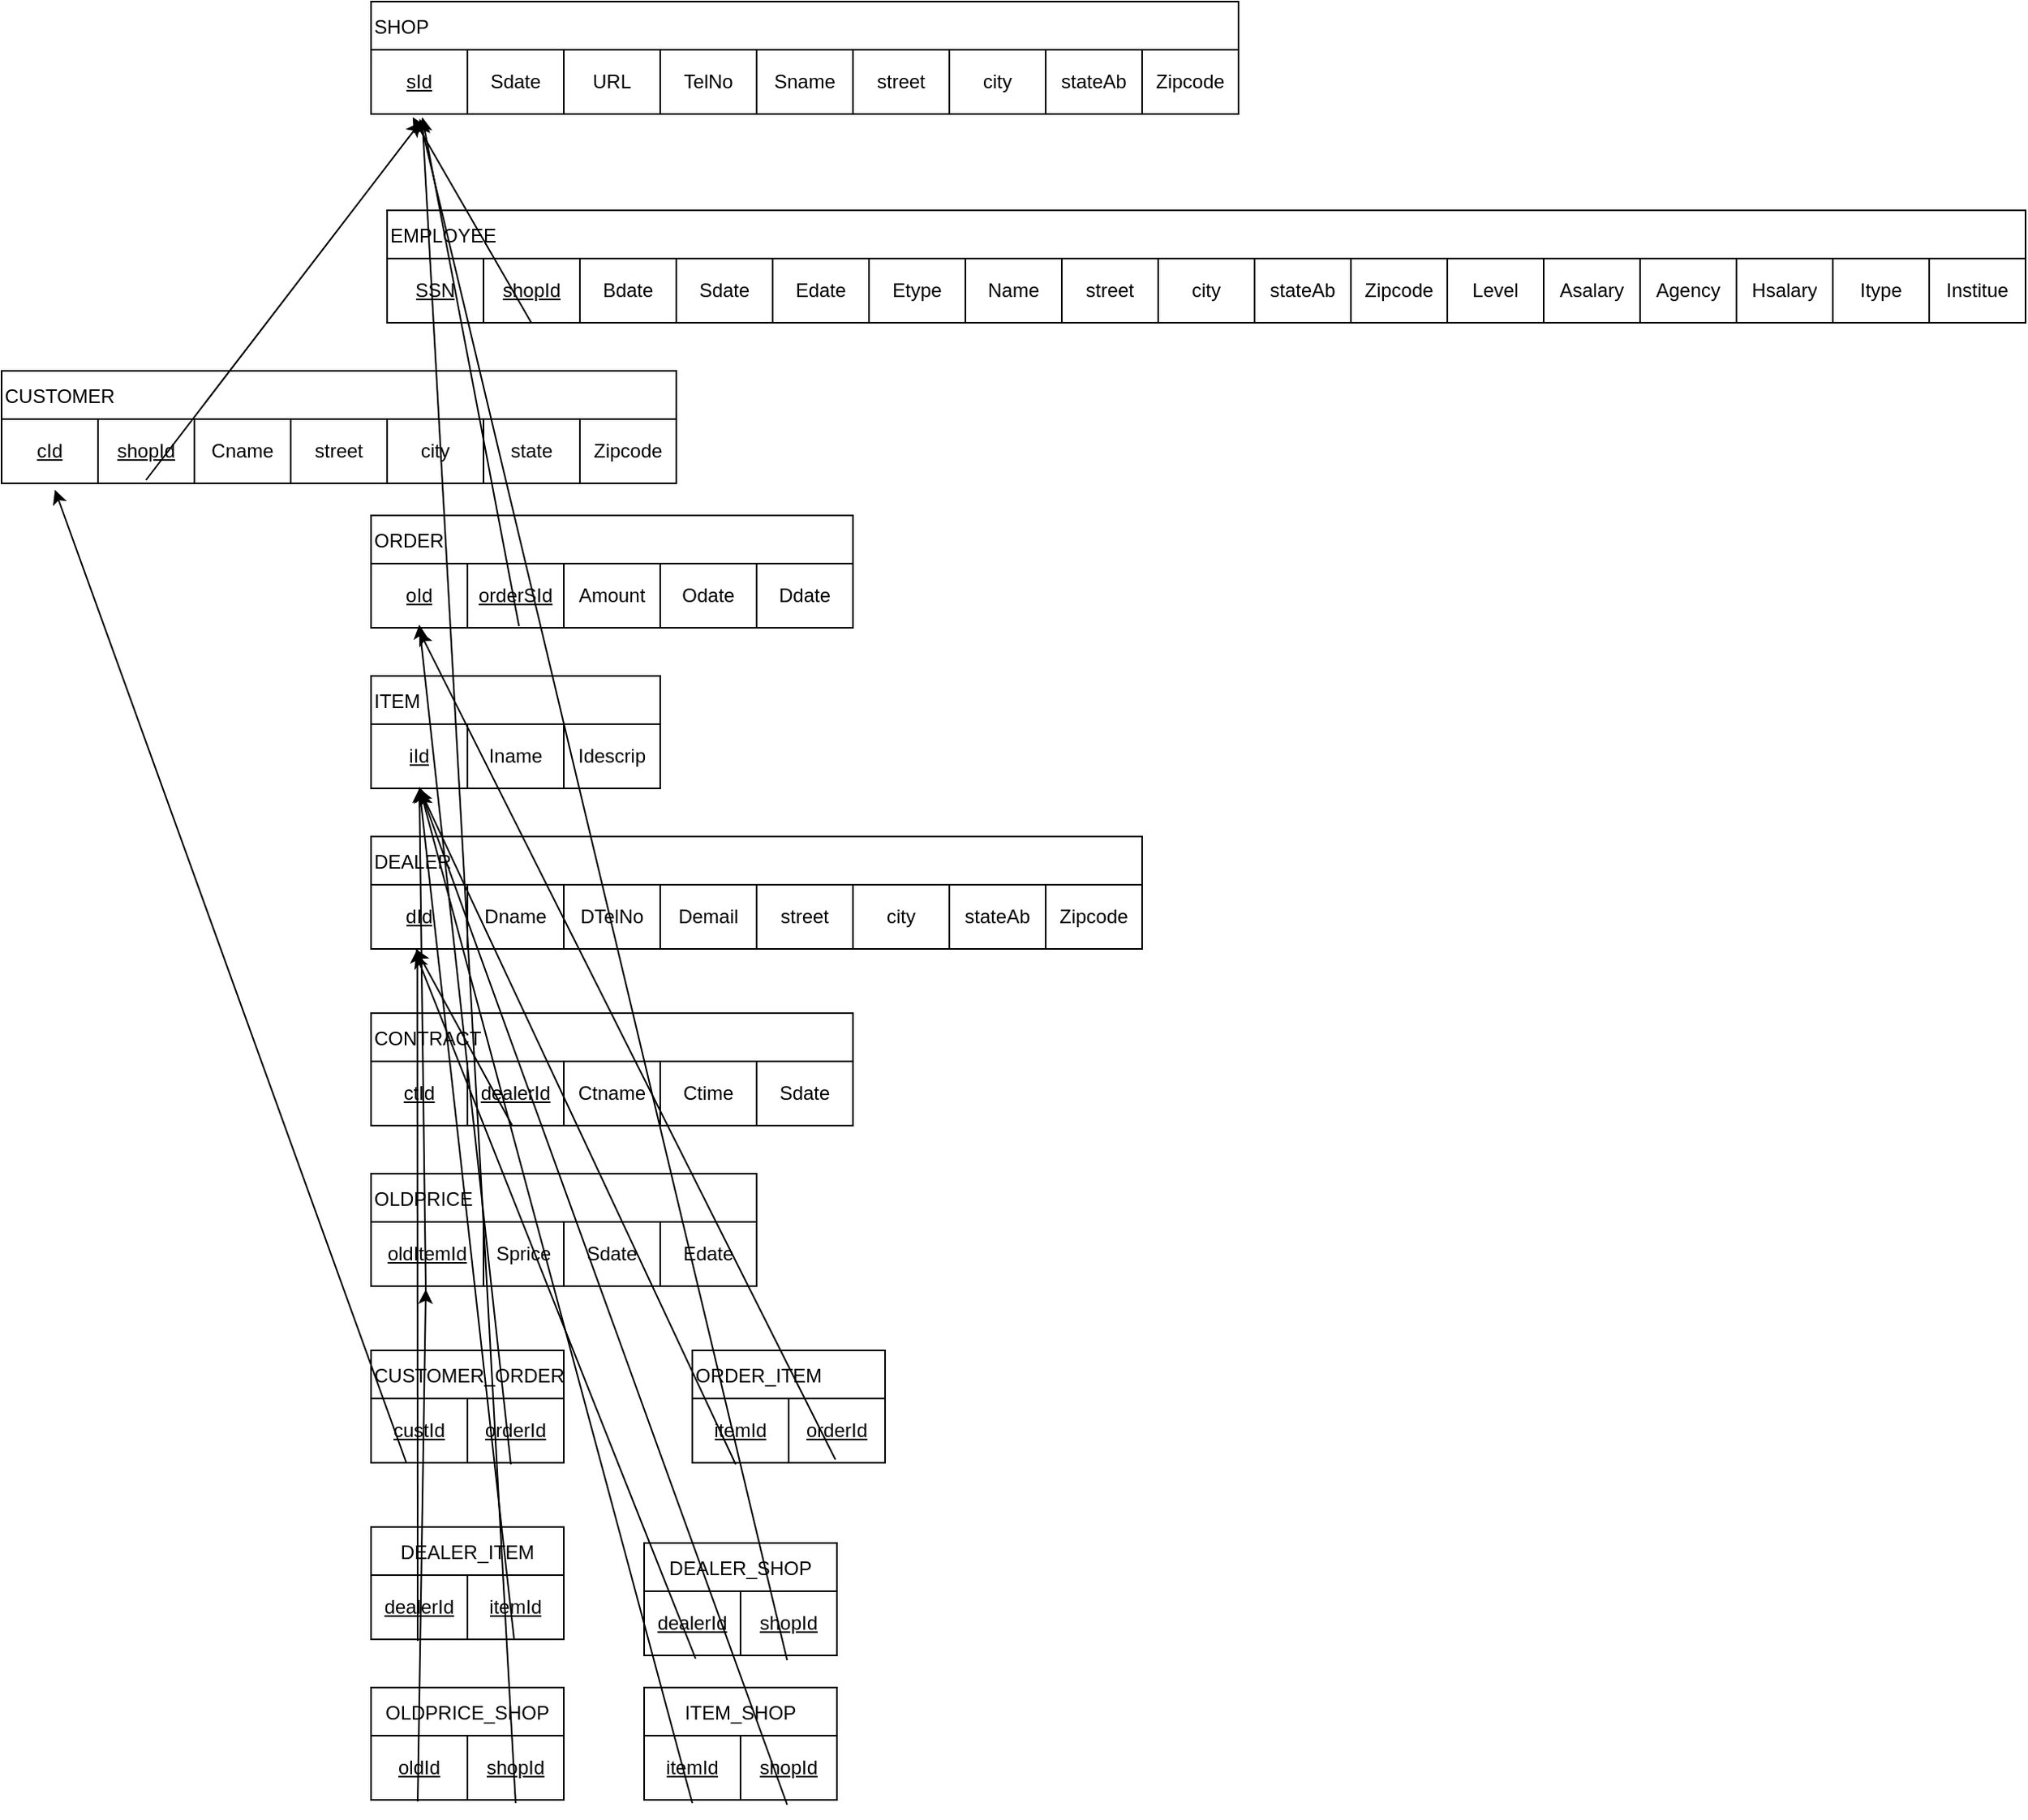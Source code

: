 <mxfile version="24.0.9" type="github">
  <diagram name="Page-1" id="tH4fSipIslfDOBdXYuQ9">
    <mxGraphModel dx="1970" dy="426" grid="1" gridSize="10" guides="1" tooltips="1" connect="1" arrows="1" fold="1" page="1" pageScale="1" pageWidth="850" pageHeight="1100" math="0" shadow="0">
      <root>
        <mxCell id="0" />
        <mxCell id="1" parent="0" />
        <mxCell id="1rG-9tMgTOMQVfQcb9hp-2" value="EMPLOYEE" style="shape=table;startSize=30;container=1;collapsible=0;childLayout=tableLayout;align=left;" vertex="1" parent="1">
          <mxGeometry x="-270" y="620" width="1020" height="70" as="geometry" />
        </mxCell>
        <mxCell id="1rG-9tMgTOMQVfQcb9hp-3" value="" style="shape=tableRow;horizontal=0;startSize=0;swimlaneHead=0;swimlaneBody=0;strokeColor=inherit;top=0;left=0;bottom=0;right=0;collapsible=0;dropTarget=0;fillColor=none;points=[[0,0.5],[1,0.5]];portConstraint=eastwest;" vertex="1" parent="1rG-9tMgTOMQVfQcb9hp-2">
          <mxGeometry y="30" width="1020" height="40" as="geometry" />
        </mxCell>
        <mxCell id="1rG-9tMgTOMQVfQcb9hp-4" value="&lt;u&gt;SSN&lt;/u&gt;" style="shape=partialRectangle;html=1;whiteSpace=wrap;connectable=0;strokeColor=inherit;overflow=hidden;fillColor=none;top=0;left=0;bottom=0;right=0;pointerEvents=1;" vertex="1" parent="1rG-9tMgTOMQVfQcb9hp-3">
          <mxGeometry width="60" height="40" as="geometry">
            <mxRectangle width="60" height="40" as="alternateBounds" />
          </mxGeometry>
        </mxCell>
        <mxCell id="1rG-9tMgTOMQVfQcb9hp-5" value="&lt;u&gt;shopId&lt;/u&gt;" style="shape=partialRectangle;html=1;whiteSpace=wrap;connectable=0;strokeColor=inherit;overflow=hidden;fillColor=none;top=0;left=0;bottom=0;right=0;pointerEvents=1;" vertex="1" parent="1rG-9tMgTOMQVfQcb9hp-3">
          <mxGeometry x="60" width="60" height="40" as="geometry">
            <mxRectangle width="60" height="40" as="alternateBounds" />
          </mxGeometry>
        </mxCell>
        <mxCell id="1rG-9tMgTOMQVfQcb9hp-6" value="Bdate" style="shape=partialRectangle;html=1;whiteSpace=wrap;connectable=0;strokeColor=inherit;overflow=hidden;fillColor=none;top=0;left=0;bottom=0;right=0;pointerEvents=1;" vertex="1" parent="1rG-9tMgTOMQVfQcb9hp-3">
          <mxGeometry x="120" width="60" height="40" as="geometry">
            <mxRectangle width="60" height="40" as="alternateBounds" />
          </mxGeometry>
        </mxCell>
        <mxCell id="1rG-9tMgTOMQVfQcb9hp-7" value="Sdate" style="shape=partialRectangle;html=1;whiteSpace=wrap;connectable=0;strokeColor=inherit;overflow=hidden;fillColor=none;top=0;left=0;bottom=0;right=0;pointerEvents=1;" vertex="1" parent="1rG-9tMgTOMQVfQcb9hp-3">
          <mxGeometry x="180" width="60" height="40" as="geometry">
            <mxRectangle width="60" height="40" as="alternateBounds" />
          </mxGeometry>
        </mxCell>
        <mxCell id="1rG-9tMgTOMQVfQcb9hp-8" value="Edate" style="shape=partialRectangle;html=1;whiteSpace=wrap;connectable=0;strokeColor=inherit;overflow=hidden;fillColor=none;top=0;left=0;bottom=0;right=0;pointerEvents=1;" vertex="1" parent="1rG-9tMgTOMQVfQcb9hp-3">
          <mxGeometry x="240" width="60" height="40" as="geometry">
            <mxRectangle width="60" height="40" as="alternateBounds" />
          </mxGeometry>
        </mxCell>
        <mxCell id="1rG-9tMgTOMQVfQcb9hp-9" value="Etype" style="shape=partialRectangle;html=1;whiteSpace=wrap;connectable=0;strokeColor=inherit;overflow=hidden;fillColor=none;top=0;left=0;bottom=0;right=0;pointerEvents=1;" vertex="1" parent="1rG-9tMgTOMQVfQcb9hp-3">
          <mxGeometry x="300" width="60" height="40" as="geometry">
            <mxRectangle width="60" height="40" as="alternateBounds" />
          </mxGeometry>
        </mxCell>
        <mxCell id="1rG-9tMgTOMQVfQcb9hp-10" value="Name" style="shape=partialRectangle;html=1;whiteSpace=wrap;connectable=0;strokeColor=inherit;overflow=hidden;fillColor=none;top=0;left=0;bottom=0;right=0;pointerEvents=1;" vertex="1" parent="1rG-9tMgTOMQVfQcb9hp-3">
          <mxGeometry x="360" width="60" height="40" as="geometry">
            <mxRectangle width="60" height="40" as="alternateBounds" />
          </mxGeometry>
        </mxCell>
        <mxCell id="1rG-9tMgTOMQVfQcb9hp-11" value="street" style="shape=partialRectangle;html=1;whiteSpace=wrap;connectable=0;strokeColor=inherit;overflow=hidden;fillColor=none;top=0;left=0;bottom=0;right=0;pointerEvents=1;" vertex="1" parent="1rG-9tMgTOMQVfQcb9hp-3">
          <mxGeometry x="420" width="60" height="40" as="geometry">
            <mxRectangle width="60" height="40" as="alternateBounds" />
          </mxGeometry>
        </mxCell>
        <mxCell id="1rG-9tMgTOMQVfQcb9hp-12" value="city" style="shape=partialRectangle;html=1;whiteSpace=wrap;connectable=0;strokeColor=inherit;overflow=hidden;fillColor=none;top=0;left=0;bottom=0;right=0;pointerEvents=1;" vertex="1" parent="1rG-9tMgTOMQVfQcb9hp-3">
          <mxGeometry x="480" width="60" height="40" as="geometry">
            <mxRectangle width="60" height="40" as="alternateBounds" />
          </mxGeometry>
        </mxCell>
        <mxCell id="1rG-9tMgTOMQVfQcb9hp-13" value="stateAb" style="shape=partialRectangle;html=1;whiteSpace=wrap;connectable=0;strokeColor=inherit;overflow=hidden;fillColor=none;top=0;left=0;bottom=0;right=0;pointerEvents=1;" vertex="1" parent="1rG-9tMgTOMQVfQcb9hp-3">
          <mxGeometry x="540" width="60" height="40" as="geometry">
            <mxRectangle width="60" height="40" as="alternateBounds" />
          </mxGeometry>
        </mxCell>
        <mxCell id="1rG-9tMgTOMQVfQcb9hp-14" value="Zipcode" style="shape=partialRectangle;html=1;whiteSpace=wrap;connectable=0;strokeColor=inherit;overflow=hidden;fillColor=none;top=0;left=0;bottom=0;right=0;pointerEvents=1;" vertex="1" parent="1rG-9tMgTOMQVfQcb9hp-3">
          <mxGeometry x="600" width="60" height="40" as="geometry">
            <mxRectangle width="60" height="40" as="alternateBounds" />
          </mxGeometry>
        </mxCell>
        <mxCell id="1rG-9tMgTOMQVfQcb9hp-15" value="Level" style="shape=partialRectangle;html=1;whiteSpace=wrap;connectable=0;strokeColor=inherit;overflow=hidden;fillColor=none;top=0;left=0;bottom=0;right=0;pointerEvents=1;" vertex="1" parent="1rG-9tMgTOMQVfQcb9hp-3">
          <mxGeometry x="660" width="60" height="40" as="geometry">
            <mxRectangle width="60" height="40" as="alternateBounds" />
          </mxGeometry>
        </mxCell>
        <mxCell id="1rG-9tMgTOMQVfQcb9hp-16" value="Asalary" style="shape=partialRectangle;html=1;whiteSpace=wrap;connectable=0;strokeColor=inherit;overflow=hidden;fillColor=none;top=0;left=0;bottom=0;right=0;pointerEvents=1;" vertex="1" parent="1rG-9tMgTOMQVfQcb9hp-3">
          <mxGeometry x="720" width="60" height="40" as="geometry">
            <mxRectangle width="60" height="40" as="alternateBounds" />
          </mxGeometry>
        </mxCell>
        <mxCell id="1rG-9tMgTOMQVfQcb9hp-17" value="Agency" style="shape=partialRectangle;html=1;whiteSpace=wrap;connectable=0;strokeColor=inherit;overflow=hidden;fillColor=none;top=0;left=0;bottom=0;right=0;pointerEvents=1;" vertex="1" parent="1rG-9tMgTOMQVfQcb9hp-3">
          <mxGeometry x="780" width="60" height="40" as="geometry">
            <mxRectangle width="60" height="40" as="alternateBounds" />
          </mxGeometry>
        </mxCell>
        <mxCell id="1rG-9tMgTOMQVfQcb9hp-18" value="Hsalary" style="shape=partialRectangle;html=1;whiteSpace=wrap;connectable=0;strokeColor=inherit;overflow=hidden;fillColor=none;top=0;left=0;bottom=0;right=0;pointerEvents=1;" vertex="1" parent="1rG-9tMgTOMQVfQcb9hp-3">
          <mxGeometry x="840" width="60" height="40" as="geometry">
            <mxRectangle width="60" height="40" as="alternateBounds" />
          </mxGeometry>
        </mxCell>
        <mxCell id="1rG-9tMgTOMQVfQcb9hp-19" value="Itype" style="shape=partialRectangle;html=1;whiteSpace=wrap;connectable=0;strokeColor=inherit;overflow=hidden;fillColor=none;top=0;left=0;bottom=0;right=0;pointerEvents=1;" vertex="1" parent="1rG-9tMgTOMQVfQcb9hp-3">
          <mxGeometry x="900" width="60" height="40" as="geometry">
            <mxRectangle width="60" height="40" as="alternateBounds" />
          </mxGeometry>
        </mxCell>
        <mxCell id="1rG-9tMgTOMQVfQcb9hp-20" value="Institue" style="shape=partialRectangle;html=1;whiteSpace=wrap;connectable=0;strokeColor=inherit;overflow=hidden;fillColor=none;top=0;left=0;bottom=0;right=0;pointerEvents=1;" vertex="1" parent="1rG-9tMgTOMQVfQcb9hp-3">
          <mxGeometry x="960" width="60" height="40" as="geometry">
            <mxRectangle width="60" height="40" as="alternateBounds" />
          </mxGeometry>
        </mxCell>
        <mxCell id="1rG-9tMgTOMQVfQcb9hp-21" value="SHOP" style="shape=table;startSize=30;container=1;collapsible=0;childLayout=tableLayout;align=left;" vertex="1" parent="1">
          <mxGeometry x="-280" y="490" width="540" height="70" as="geometry" />
        </mxCell>
        <mxCell id="1rG-9tMgTOMQVfQcb9hp-22" value="" style="shape=tableRow;horizontal=0;startSize=0;swimlaneHead=0;swimlaneBody=0;strokeColor=inherit;top=0;left=0;bottom=0;right=0;collapsible=0;dropTarget=0;fillColor=none;points=[[0,0.5],[1,0.5]];portConstraint=eastwest;" vertex="1" parent="1rG-9tMgTOMQVfQcb9hp-21">
          <mxGeometry y="30" width="540" height="40" as="geometry" />
        </mxCell>
        <mxCell id="1rG-9tMgTOMQVfQcb9hp-23" value="&lt;u&gt;sId&lt;/u&gt;" style="shape=partialRectangle;html=1;whiteSpace=wrap;connectable=0;strokeColor=inherit;overflow=hidden;fillColor=none;top=0;left=0;bottom=0;right=0;pointerEvents=1;" vertex="1" parent="1rG-9tMgTOMQVfQcb9hp-22">
          <mxGeometry width="60" height="40" as="geometry">
            <mxRectangle width="60" height="40" as="alternateBounds" />
          </mxGeometry>
        </mxCell>
        <mxCell id="1rG-9tMgTOMQVfQcb9hp-24" value="Sdate" style="shape=partialRectangle;html=1;whiteSpace=wrap;connectable=0;strokeColor=inherit;overflow=hidden;fillColor=none;top=0;left=0;bottom=0;right=0;pointerEvents=1;" vertex="1" parent="1rG-9tMgTOMQVfQcb9hp-22">
          <mxGeometry x="60" width="60" height="40" as="geometry">
            <mxRectangle width="60" height="40" as="alternateBounds" />
          </mxGeometry>
        </mxCell>
        <mxCell id="1rG-9tMgTOMQVfQcb9hp-25" value="URL" style="shape=partialRectangle;html=1;whiteSpace=wrap;connectable=0;strokeColor=inherit;overflow=hidden;fillColor=none;top=0;left=0;bottom=0;right=0;pointerEvents=1;" vertex="1" parent="1rG-9tMgTOMQVfQcb9hp-22">
          <mxGeometry x="120" width="60" height="40" as="geometry">
            <mxRectangle width="60" height="40" as="alternateBounds" />
          </mxGeometry>
        </mxCell>
        <mxCell id="1rG-9tMgTOMQVfQcb9hp-26" value="TelNo" style="shape=partialRectangle;html=1;whiteSpace=wrap;connectable=0;strokeColor=inherit;overflow=hidden;fillColor=none;top=0;left=0;bottom=0;right=0;pointerEvents=1;" vertex="1" parent="1rG-9tMgTOMQVfQcb9hp-22">
          <mxGeometry x="180" width="60" height="40" as="geometry">
            <mxRectangle width="60" height="40" as="alternateBounds" />
          </mxGeometry>
        </mxCell>
        <mxCell id="1rG-9tMgTOMQVfQcb9hp-27" value="Sname" style="shape=partialRectangle;html=1;whiteSpace=wrap;connectable=0;strokeColor=inherit;overflow=hidden;fillColor=none;top=0;left=0;bottom=0;right=0;pointerEvents=1;" vertex="1" parent="1rG-9tMgTOMQVfQcb9hp-22">
          <mxGeometry x="240" width="60" height="40" as="geometry">
            <mxRectangle width="60" height="40" as="alternateBounds" />
          </mxGeometry>
        </mxCell>
        <mxCell id="1rG-9tMgTOMQVfQcb9hp-28" value="street" style="shape=partialRectangle;html=1;whiteSpace=wrap;connectable=0;strokeColor=inherit;overflow=hidden;fillColor=none;top=0;left=0;bottom=0;right=0;pointerEvents=1;" vertex="1" parent="1rG-9tMgTOMQVfQcb9hp-22">
          <mxGeometry x="300" width="60" height="40" as="geometry">
            <mxRectangle width="60" height="40" as="alternateBounds" />
          </mxGeometry>
        </mxCell>
        <mxCell id="1rG-9tMgTOMQVfQcb9hp-29" value="city" style="shape=partialRectangle;html=1;whiteSpace=wrap;connectable=0;strokeColor=inherit;overflow=hidden;fillColor=none;top=0;left=0;bottom=0;right=0;pointerEvents=1;" vertex="1" parent="1rG-9tMgTOMQVfQcb9hp-22">
          <mxGeometry x="360" width="60" height="40" as="geometry">
            <mxRectangle width="60" height="40" as="alternateBounds" />
          </mxGeometry>
        </mxCell>
        <mxCell id="1rG-9tMgTOMQVfQcb9hp-30" value="stateAb" style="shape=partialRectangle;html=1;whiteSpace=wrap;connectable=0;strokeColor=inherit;overflow=hidden;fillColor=none;top=0;left=0;bottom=0;right=0;pointerEvents=1;" vertex="1" parent="1rG-9tMgTOMQVfQcb9hp-22">
          <mxGeometry x="420" width="60" height="40" as="geometry">
            <mxRectangle width="60" height="40" as="alternateBounds" />
          </mxGeometry>
        </mxCell>
        <mxCell id="1rG-9tMgTOMQVfQcb9hp-31" value="Zipcode" style="shape=partialRectangle;html=1;whiteSpace=wrap;connectable=0;strokeColor=inherit;overflow=hidden;fillColor=none;top=0;left=0;bottom=0;right=0;pointerEvents=1;" vertex="1" parent="1rG-9tMgTOMQVfQcb9hp-22">
          <mxGeometry x="480" width="60" height="40" as="geometry">
            <mxRectangle width="60" height="40" as="alternateBounds" />
          </mxGeometry>
        </mxCell>
        <mxCell id="1rG-9tMgTOMQVfQcb9hp-32" value="CUSTOMER" style="shape=table;startSize=30;container=1;collapsible=0;childLayout=tableLayout;align=left;" vertex="1" parent="1">
          <mxGeometry x="-510" y="720" width="420" height="70" as="geometry" />
        </mxCell>
        <mxCell id="1rG-9tMgTOMQVfQcb9hp-33" value="" style="shape=tableRow;horizontal=0;startSize=0;swimlaneHead=0;swimlaneBody=0;strokeColor=inherit;top=0;left=0;bottom=0;right=0;collapsible=0;dropTarget=0;fillColor=none;points=[[0,0.5],[1,0.5]];portConstraint=eastwest;" vertex="1" parent="1rG-9tMgTOMQVfQcb9hp-32">
          <mxGeometry y="30" width="420" height="40" as="geometry" />
        </mxCell>
        <mxCell id="1rG-9tMgTOMQVfQcb9hp-34" value="&lt;u&gt;cId&lt;/u&gt;" style="shape=partialRectangle;html=1;whiteSpace=wrap;connectable=0;strokeColor=inherit;overflow=hidden;fillColor=none;top=0;left=0;bottom=0;right=0;pointerEvents=1;" vertex="1" parent="1rG-9tMgTOMQVfQcb9hp-33">
          <mxGeometry width="60" height="40" as="geometry">
            <mxRectangle width="60" height="40" as="alternateBounds" />
          </mxGeometry>
        </mxCell>
        <mxCell id="1rG-9tMgTOMQVfQcb9hp-35" value="&lt;u&gt;shopId&lt;/u&gt;" style="shape=partialRectangle;html=1;whiteSpace=wrap;connectable=0;strokeColor=inherit;overflow=hidden;fillColor=none;top=0;left=0;bottom=0;right=0;pointerEvents=1;" vertex="1" parent="1rG-9tMgTOMQVfQcb9hp-33">
          <mxGeometry x="60" width="60" height="40" as="geometry">
            <mxRectangle width="60" height="40" as="alternateBounds" />
          </mxGeometry>
        </mxCell>
        <mxCell id="1rG-9tMgTOMQVfQcb9hp-36" value="Cname" style="shape=partialRectangle;html=1;whiteSpace=wrap;connectable=0;strokeColor=inherit;overflow=hidden;fillColor=none;top=0;left=0;bottom=0;right=0;pointerEvents=1;" vertex="1" parent="1rG-9tMgTOMQVfQcb9hp-33">
          <mxGeometry x="120" width="60" height="40" as="geometry">
            <mxRectangle width="60" height="40" as="alternateBounds" />
          </mxGeometry>
        </mxCell>
        <mxCell id="1rG-9tMgTOMQVfQcb9hp-37" value="street" style="shape=partialRectangle;html=1;whiteSpace=wrap;connectable=0;strokeColor=inherit;overflow=hidden;fillColor=none;top=0;left=0;bottom=0;right=0;pointerEvents=1;" vertex="1" parent="1rG-9tMgTOMQVfQcb9hp-33">
          <mxGeometry x="180" width="60" height="40" as="geometry">
            <mxRectangle width="60" height="40" as="alternateBounds" />
          </mxGeometry>
        </mxCell>
        <mxCell id="1rG-9tMgTOMQVfQcb9hp-38" value="city" style="shape=partialRectangle;html=1;whiteSpace=wrap;connectable=0;strokeColor=inherit;overflow=hidden;fillColor=none;top=0;left=0;bottom=0;right=0;pointerEvents=1;" vertex="1" parent="1rG-9tMgTOMQVfQcb9hp-33">
          <mxGeometry x="240" width="60" height="40" as="geometry">
            <mxRectangle width="60" height="40" as="alternateBounds" />
          </mxGeometry>
        </mxCell>
        <mxCell id="1rG-9tMgTOMQVfQcb9hp-39" value="state" style="shape=partialRectangle;html=1;whiteSpace=wrap;connectable=0;strokeColor=inherit;overflow=hidden;fillColor=none;top=0;left=0;bottom=0;right=0;pointerEvents=1;" vertex="1" parent="1rG-9tMgTOMQVfQcb9hp-33">
          <mxGeometry x="300" width="60" height="40" as="geometry">
            <mxRectangle width="60" height="40" as="alternateBounds" />
          </mxGeometry>
        </mxCell>
        <mxCell id="1rG-9tMgTOMQVfQcb9hp-40" value="Zipcode" style="shape=partialRectangle;html=1;whiteSpace=wrap;connectable=0;strokeColor=inherit;overflow=hidden;fillColor=none;top=0;left=0;bottom=0;right=0;pointerEvents=1;" vertex="1" parent="1rG-9tMgTOMQVfQcb9hp-33">
          <mxGeometry x="360" width="60" height="40" as="geometry">
            <mxRectangle width="60" height="40" as="alternateBounds" />
          </mxGeometry>
        </mxCell>
        <mxCell id="1rG-9tMgTOMQVfQcb9hp-41" value="ORDER" style="shape=table;startSize=30;container=1;collapsible=0;childLayout=tableLayout;align=left;" vertex="1" parent="1">
          <mxGeometry x="-280" y="810" width="300" height="70" as="geometry" />
        </mxCell>
        <mxCell id="1rG-9tMgTOMQVfQcb9hp-42" value="" style="shape=tableRow;horizontal=0;startSize=0;swimlaneHead=0;swimlaneBody=0;strokeColor=inherit;top=0;left=0;bottom=0;right=0;collapsible=0;dropTarget=0;fillColor=none;points=[[0,0.5],[1,0.5]];portConstraint=eastwest;" vertex="1" parent="1rG-9tMgTOMQVfQcb9hp-41">
          <mxGeometry y="30" width="300" height="40" as="geometry" />
        </mxCell>
        <mxCell id="1rG-9tMgTOMQVfQcb9hp-43" value="&lt;u&gt;oId&lt;/u&gt;" style="shape=partialRectangle;html=1;whiteSpace=wrap;connectable=0;strokeColor=inherit;overflow=hidden;fillColor=none;top=0;left=0;bottom=0;right=0;pointerEvents=1;" vertex="1" parent="1rG-9tMgTOMQVfQcb9hp-42">
          <mxGeometry width="60" height="40" as="geometry">
            <mxRectangle width="60" height="40" as="alternateBounds" />
          </mxGeometry>
        </mxCell>
        <mxCell id="1rG-9tMgTOMQVfQcb9hp-44" value="&lt;u&gt;orderSId&lt;/u&gt;" style="shape=partialRectangle;html=1;whiteSpace=wrap;connectable=0;strokeColor=inherit;overflow=hidden;fillColor=none;top=0;left=0;bottom=0;right=0;pointerEvents=1;" vertex="1" parent="1rG-9tMgTOMQVfQcb9hp-42">
          <mxGeometry x="60" width="60" height="40" as="geometry">
            <mxRectangle width="60" height="40" as="alternateBounds" />
          </mxGeometry>
        </mxCell>
        <mxCell id="1rG-9tMgTOMQVfQcb9hp-45" value="Amount" style="shape=partialRectangle;html=1;whiteSpace=wrap;connectable=0;strokeColor=inherit;overflow=hidden;fillColor=none;top=0;left=0;bottom=0;right=0;pointerEvents=1;" vertex="1" parent="1rG-9tMgTOMQVfQcb9hp-42">
          <mxGeometry x="120" width="60" height="40" as="geometry">
            <mxRectangle width="60" height="40" as="alternateBounds" />
          </mxGeometry>
        </mxCell>
        <mxCell id="1rG-9tMgTOMQVfQcb9hp-46" value="Odate" style="shape=partialRectangle;html=1;whiteSpace=wrap;connectable=0;strokeColor=inherit;overflow=hidden;fillColor=none;top=0;left=0;bottom=0;right=0;pointerEvents=1;" vertex="1" parent="1rG-9tMgTOMQVfQcb9hp-42">
          <mxGeometry x="180" width="60" height="40" as="geometry">
            <mxRectangle width="60" height="40" as="alternateBounds" />
          </mxGeometry>
        </mxCell>
        <mxCell id="1rG-9tMgTOMQVfQcb9hp-47" value="Ddate" style="shape=partialRectangle;html=1;whiteSpace=wrap;connectable=0;strokeColor=inherit;overflow=hidden;fillColor=none;top=0;left=0;bottom=0;right=0;pointerEvents=1;" vertex="1" parent="1rG-9tMgTOMQVfQcb9hp-42">
          <mxGeometry x="240" width="60" height="40" as="geometry">
            <mxRectangle width="60" height="40" as="alternateBounds" />
          </mxGeometry>
        </mxCell>
        <mxCell id="1rG-9tMgTOMQVfQcb9hp-60" value="ITEM" style="shape=table;startSize=30;container=1;collapsible=0;childLayout=tableLayout;align=left;" vertex="1" parent="1">
          <mxGeometry x="-280" y="910" width="180" height="70" as="geometry" />
        </mxCell>
        <mxCell id="1rG-9tMgTOMQVfQcb9hp-61" value="" style="shape=tableRow;horizontal=0;startSize=0;swimlaneHead=0;swimlaneBody=0;strokeColor=inherit;top=0;left=0;bottom=0;right=0;collapsible=0;dropTarget=0;fillColor=none;points=[[0,0.5],[1,0.5]];portConstraint=eastwest;" vertex="1" parent="1rG-9tMgTOMQVfQcb9hp-60">
          <mxGeometry y="30" width="180" height="40" as="geometry" />
        </mxCell>
        <mxCell id="1rG-9tMgTOMQVfQcb9hp-62" value="&lt;u&gt;iId&lt;/u&gt;" style="shape=partialRectangle;html=1;whiteSpace=wrap;connectable=0;strokeColor=inherit;overflow=hidden;fillColor=none;top=0;left=0;bottom=0;right=0;pointerEvents=1;" vertex="1" parent="1rG-9tMgTOMQVfQcb9hp-61">
          <mxGeometry width="60" height="40" as="geometry">
            <mxRectangle width="60" height="40" as="alternateBounds" />
          </mxGeometry>
        </mxCell>
        <mxCell id="1rG-9tMgTOMQVfQcb9hp-63" value="Iname" style="shape=partialRectangle;html=1;whiteSpace=wrap;connectable=0;strokeColor=inherit;overflow=hidden;fillColor=none;top=0;left=0;bottom=0;right=0;pointerEvents=1;" vertex="1" parent="1rG-9tMgTOMQVfQcb9hp-61">
          <mxGeometry x="60" width="60" height="40" as="geometry">
            <mxRectangle width="60" height="40" as="alternateBounds" />
          </mxGeometry>
        </mxCell>
        <mxCell id="1rG-9tMgTOMQVfQcb9hp-64" value="Idescrip" style="shape=partialRectangle;html=1;whiteSpace=wrap;connectable=0;strokeColor=inherit;overflow=hidden;fillColor=none;top=0;left=0;bottom=0;right=0;pointerEvents=1;" vertex="1" parent="1rG-9tMgTOMQVfQcb9hp-61">
          <mxGeometry x="120" width="60" height="40" as="geometry">
            <mxRectangle width="60" height="40" as="alternateBounds" />
          </mxGeometry>
        </mxCell>
        <mxCell id="1rG-9tMgTOMQVfQcb9hp-78" value="DEALER" style="shape=table;startSize=30;container=1;collapsible=0;childLayout=tableLayout;align=left;" vertex="1" parent="1">
          <mxGeometry x="-280" y="1010" width="480" height="70" as="geometry" />
        </mxCell>
        <mxCell id="1rG-9tMgTOMQVfQcb9hp-79" value="" style="shape=tableRow;horizontal=0;startSize=0;swimlaneHead=0;swimlaneBody=0;strokeColor=inherit;top=0;left=0;bottom=0;right=0;collapsible=0;dropTarget=0;fillColor=none;points=[[0,0.5],[1,0.5]];portConstraint=eastwest;" vertex="1" parent="1rG-9tMgTOMQVfQcb9hp-78">
          <mxGeometry y="30" width="480" height="40" as="geometry" />
        </mxCell>
        <mxCell id="1rG-9tMgTOMQVfQcb9hp-80" value="&lt;u&gt;dId&lt;/u&gt;" style="shape=partialRectangle;html=1;whiteSpace=wrap;connectable=0;strokeColor=inherit;overflow=hidden;fillColor=none;top=0;left=0;bottom=0;right=0;pointerEvents=1;" vertex="1" parent="1rG-9tMgTOMQVfQcb9hp-79">
          <mxGeometry width="60" height="40" as="geometry">
            <mxRectangle width="60" height="40" as="alternateBounds" />
          </mxGeometry>
        </mxCell>
        <mxCell id="1rG-9tMgTOMQVfQcb9hp-81" value="Dname" style="shape=partialRectangle;html=1;whiteSpace=wrap;connectable=0;strokeColor=inherit;overflow=hidden;fillColor=none;top=0;left=0;bottom=0;right=0;pointerEvents=1;" vertex="1" parent="1rG-9tMgTOMQVfQcb9hp-79">
          <mxGeometry x="60" width="60" height="40" as="geometry">
            <mxRectangle width="60" height="40" as="alternateBounds" />
          </mxGeometry>
        </mxCell>
        <mxCell id="1rG-9tMgTOMQVfQcb9hp-82" value="DTelNo" style="shape=partialRectangle;html=1;whiteSpace=wrap;connectable=0;strokeColor=inherit;overflow=hidden;fillColor=none;top=0;left=0;bottom=0;right=0;pointerEvents=1;" vertex="1" parent="1rG-9tMgTOMQVfQcb9hp-79">
          <mxGeometry x="120" width="60" height="40" as="geometry">
            <mxRectangle width="60" height="40" as="alternateBounds" />
          </mxGeometry>
        </mxCell>
        <mxCell id="1rG-9tMgTOMQVfQcb9hp-83" value="Demail" style="shape=partialRectangle;html=1;whiteSpace=wrap;connectable=0;strokeColor=inherit;overflow=hidden;fillColor=none;top=0;left=0;bottom=0;right=0;pointerEvents=1;" vertex="1" parent="1rG-9tMgTOMQVfQcb9hp-79">
          <mxGeometry x="180" width="60" height="40" as="geometry">
            <mxRectangle width="60" height="40" as="alternateBounds" />
          </mxGeometry>
        </mxCell>
        <mxCell id="1rG-9tMgTOMQVfQcb9hp-84" value="street" style="shape=partialRectangle;html=1;whiteSpace=wrap;connectable=0;strokeColor=inherit;overflow=hidden;fillColor=none;top=0;left=0;bottom=0;right=0;pointerEvents=1;" vertex="1" parent="1rG-9tMgTOMQVfQcb9hp-79">
          <mxGeometry x="240" width="60" height="40" as="geometry">
            <mxRectangle width="60" height="40" as="alternateBounds" />
          </mxGeometry>
        </mxCell>
        <mxCell id="1rG-9tMgTOMQVfQcb9hp-85" value="city" style="shape=partialRectangle;html=1;whiteSpace=wrap;connectable=0;strokeColor=inherit;overflow=hidden;fillColor=none;top=0;left=0;bottom=0;right=0;pointerEvents=1;" vertex="1" parent="1rG-9tMgTOMQVfQcb9hp-79">
          <mxGeometry x="300" width="60" height="40" as="geometry">
            <mxRectangle width="60" height="40" as="alternateBounds" />
          </mxGeometry>
        </mxCell>
        <mxCell id="1rG-9tMgTOMQVfQcb9hp-86" value="stateAb" style="shape=partialRectangle;html=1;whiteSpace=wrap;connectable=0;strokeColor=inherit;overflow=hidden;fillColor=none;top=0;left=0;bottom=0;right=0;pointerEvents=1;" vertex="1" parent="1rG-9tMgTOMQVfQcb9hp-79">
          <mxGeometry x="360" width="60" height="40" as="geometry">
            <mxRectangle width="60" height="40" as="alternateBounds" />
          </mxGeometry>
        </mxCell>
        <mxCell id="1rG-9tMgTOMQVfQcb9hp-87" value="Zipcode" style="shape=partialRectangle;html=1;whiteSpace=wrap;connectable=0;strokeColor=inherit;overflow=hidden;fillColor=none;top=0;left=0;bottom=0;right=0;pointerEvents=1;" vertex="1" parent="1rG-9tMgTOMQVfQcb9hp-79">
          <mxGeometry x="420" width="60" height="40" as="geometry">
            <mxRectangle width="60" height="40" as="alternateBounds" />
          </mxGeometry>
        </mxCell>
        <mxCell id="1rG-9tMgTOMQVfQcb9hp-88" value="CONTRACT" style="shape=table;startSize=30;container=1;collapsible=0;childLayout=tableLayout;align=left;" vertex="1" parent="1">
          <mxGeometry x="-280" y="1120" width="300" height="70" as="geometry" />
        </mxCell>
        <mxCell id="1rG-9tMgTOMQVfQcb9hp-89" value="" style="shape=tableRow;horizontal=0;startSize=0;swimlaneHead=0;swimlaneBody=0;strokeColor=inherit;top=0;left=0;bottom=0;right=0;collapsible=0;dropTarget=0;fillColor=none;points=[[0,0.5],[1,0.5]];portConstraint=eastwest;" vertex="1" parent="1rG-9tMgTOMQVfQcb9hp-88">
          <mxGeometry y="30" width="300" height="40" as="geometry" />
        </mxCell>
        <mxCell id="1rG-9tMgTOMQVfQcb9hp-90" value="&lt;u&gt;ctId&lt;/u&gt;" style="shape=partialRectangle;html=1;whiteSpace=wrap;connectable=0;strokeColor=inherit;overflow=hidden;fillColor=none;top=0;left=0;bottom=0;right=0;pointerEvents=1;" vertex="1" parent="1rG-9tMgTOMQVfQcb9hp-89">
          <mxGeometry width="60" height="40" as="geometry">
            <mxRectangle width="60" height="40" as="alternateBounds" />
          </mxGeometry>
        </mxCell>
        <mxCell id="1rG-9tMgTOMQVfQcb9hp-91" value="&lt;u&gt;dealerId&lt;/u&gt;" style="shape=partialRectangle;html=1;whiteSpace=wrap;connectable=0;strokeColor=inherit;overflow=hidden;fillColor=none;top=0;left=0;bottom=0;right=0;pointerEvents=1;" vertex="1" parent="1rG-9tMgTOMQVfQcb9hp-89">
          <mxGeometry x="60" width="60" height="40" as="geometry">
            <mxRectangle width="60" height="40" as="alternateBounds" />
          </mxGeometry>
        </mxCell>
        <mxCell id="1rG-9tMgTOMQVfQcb9hp-92" value="Ctname" style="shape=partialRectangle;html=1;whiteSpace=wrap;connectable=0;strokeColor=inherit;overflow=hidden;fillColor=none;top=0;left=0;bottom=0;right=0;pointerEvents=1;" vertex="1" parent="1rG-9tMgTOMQVfQcb9hp-89">
          <mxGeometry x="120" width="60" height="40" as="geometry">
            <mxRectangle width="60" height="40" as="alternateBounds" />
          </mxGeometry>
        </mxCell>
        <mxCell id="1rG-9tMgTOMQVfQcb9hp-93" value="Ctime" style="shape=partialRectangle;html=1;whiteSpace=wrap;connectable=0;strokeColor=inherit;overflow=hidden;fillColor=none;top=0;left=0;bottom=0;right=0;pointerEvents=1;" vertex="1" parent="1rG-9tMgTOMQVfQcb9hp-89">
          <mxGeometry x="180" width="60" height="40" as="geometry">
            <mxRectangle width="60" height="40" as="alternateBounds" />
          </mxGeometry>
        </mxCell>
        <mxCell id="1rG-9tMgTOMQVfQcb9hp-94" value="Sdate" style="shape=partialRectangle;html=1;whiteSpace=wrap;connectable=0;strokeColor=inherit;overflow=hidden;fillColor=none;top=0;left=0;bottom=0;right=0;pointerEvents=1;" vertex="1" parent="1rG-9tMgTOMQVfQcb9hp-89">
          <mxGeometry x="240" width="60" height="40" as="geometry">
            <mxRectangle width="60" height="40" as="alternateBounds" />
          </mxGeometry>
        </mxCell>
        <mxCell id="1rG-9tMgTOMQVfQcb9hp-95" value="OLDPRICE" style="shape=table;startSize=30;container=1;collapsible=0;childLayout=tableLayout;align=left;" vertex="1" parent="1">
          <mxGeometry x="-280" y="1220" width="240" height="70" as="geometry" />
        </mxCell>
        <mxCell id="1rG-9tMgTOMQVfQcb9hp-96" value="" style="shape=tableRow;horizontal=0;startSize=0;swimlaneHead=0;swimlaneBody=0;strokeColor=inherit;top=0;left=0;bottom=0;right=0;collapsible=0;dropTarget=0;fillColor=none;points=[[0,0.5],[1,0.5]];portConstraint=eastwest;" vertex="1" parent="1rG-9tMgTOMQVfQcb9hp-95">
          <mxGeometry y="30" width="240" height="40" as="geometry" />
        </mxCell>
        <mxCell id="1rG-9tMgTOMQVfQcb9hp-97" value="&lt;u&gt;oldItemId&lt;/u&gt;" style="shape=partialRectangle;html=1;whiteSpace=wrap;connectable=0;strokeColor=inherit;overflow=hidden;fillColor=none;top=0;left=0;bottom=0;right=0;pointerEvents=1;" vertex="1" parent="1rG-9tMgTOMQVfQcb9hp-96">
          <mxGeometry width="70" height="40" as="geometry">
            <mxRectangle width="70" height="40" as="alternateBounds" />
          </mxGeometry>
        </mxCell>
        <mxCell id="1rG-9tMgTOMQVfQcb9hp-98" value="Sprice" style="shape=partialRectangle;html=1;whiteSpace=wrap;connectable=0;strokeColor=inherit;overflow=hidden;fillColor=none;top=0;left=0;bottom=0;right=0;pointerEvents=1;" vertex="1" parent="1rG-9tMgTOMQVfQcb9hp-96">
          <mxGeometry x="70" width="50" height="40" as="geometry">
            <mxRectangle width="50" height="40" as="alternateBounds" />
          </mxGeometry>
        </mxCell>
        <mxCell id="1rG-9tMgTOMQVfQcb9hp-99" value="Sdate" style="shape=partialRectangle;html=1;whiteSpace=wrap;connectable=0;strokeColor=inherit;overflow=hidden;fillColor=none;top=0;left=0;bottom=0;right=0;pointerEvents=1;" vertex="1" parent="1rG-9tMgTOMQVfQcb9hp-96">
          <mxGeometry x="120" width="60" height="40" as="geometry">
            <mxRectangle width="60" height="40" as="alternateBounds" />
          </mxGeometry>
        </mxCell>
        <mxCell id="1rG-9tMgTOMQVfQcb9hp-100" value="Edate" style="shape=partialRectangle;html=1;whiteSpace=wrap;connectable=0;strokeColor=inherit;overflow=hidden;fillColor=none;top=0;left=0;bottom=0;right=0;pointerEvents=1;" vertex="1" parent="1rG-9tMgTOMQVfQcb9hp-96">
          <mxGeometry x="180" width="60" height="40" as="geometry">
            <mxRectangle width="60" height="40" as="alternateBounds" />
          </mxGeometry>
        </mxCell>
        <mxCell id="1rG-9tMgTOMQVfQcb9hp-101" value="CUSTOMER_ORDER" style="shape=table;startSize=30;container=1;collapsible=0;childLayout=tableLayout;align=left;" vertex="1" parent="1">
          <mxGeometry x="-280" y="1330" width="120" height="70" as="geometry" />
        </mxCell>
        <mxCell id="1rG-9tMgTOMQVfQcb9hp-102" value="" style="shape=tableRow;horizontal=0;startSize=0;swimlaneHead=0;swimlaneBody=0;strokeColor=inherit;top=0;left=0;bottom=0;right=0;collapsible=0;dropTarget=0;fillColor=none;points=[[0,0.5],[1,0.5]];portConstraint=eastwest;" vertex="1" parent="1rG-9tMgTOMQVfQcb9hp-101">
          <mxGeometry y="30" width="120" height="40" as="geometry" />
        </mxCell>
        <mxCell id="1rG-9tMgTOMQVfQcb9hp-103" value="&lt;u&gt;custId&lt;/u&gt;" style="shape=partialRectangle;html=1;whiteSpace=wrap;connectable=0;strokeColor=inherit;overflow=hidden;fillColor=none;top=0;left=0;bottom=0;right=0;pointerEvents=1;" vertex="1" parent="1rG-9tMgTOMQVfQcb9hp-102">
          <mxGeometry width="60" height="40" as="geometry">
            <mxRectangle width="60" height="40" as="alternateBounds" />
          </mxGeometry>
        </mxCell>
        <mxCell id="1rG-9tMgTOMQVfQcb9hp-104" value="&lt;u&gt;orderId&lt;/u&gt;" style="shape=partialRectangle;html=1;whiteSpace=wrap;connectable=0;strokeColor=inherit;overflow=hidden;fillColor=none;top=0;left=0;bottom=0;right=0;pointerEvents=1;" vertex="1" parent="1rG-9tMgTOMQVfQcb9hp-102">
          <mxGeometry x="60" width="60" height="40" as="geometry">
            <mxRectangle width="60" height="40" as="alternateBounds" />
          </mxGeometry>
        </mxCell>
        <mxCell id="1rG-9tMgTOMQVfQcb9hp-105" value="ORDER_ITEM" style="shape=table;startSize=30;container=1;collapsible=0;childLayout=tableLayout;align=left;" vertex="1" parent="1">
          <mxGeometry x="-80" y="1330" width="120" height="70" as="geometry" />
        </mxCell>
        <mxCell id="1rG-9tMgTOMQVfQcb9hp-106" value="" style="shape=tableRow;horizontal=0;startSize=0;swimlaneHead=0;swimlaneBody=0;strokeColor=inherit;top=0;left=0;bottom=0;right=0;collapsible=0;dropTarget=0;fillColor=none;points=[[0,0.5],[1,0.5]];portConstraint=eastwest;" vertex="1" parent="1rG-9tMgTOMQVfQcb9hp-105">
          <mxGeometry y="30" width="120" height="40" as="geometry" />
        </mxCell>
        <mxCell id="1rG-9tMgTOMQVfQcb9hp-107" value="&lt;u&gt;itemId&lt;/u&gt;" style="shape=partialRectangle;html=1;whiteSpace=wrap;connectable=0;strokeColor=inherit;overflow=hidden;fillColor=none;top=0;left=0;bottom=0;right=0;pointerEvents=1;" vertex="1" parent="1rG-9tMgTOMQVfQcb9hp-106">
          <mxGeometry width="60" height="40" as="geometry">
            <mxRectangle width="60" height="40" as="alternateBounds" />
          </mxGeometry>
        </mxCell>
        <mxCell id="1rG-9tMgTOMQVfQcb9hp-108" value="&lt;u&gt;orderId&lt;/u&gt;" style="shape=partialRectangle;html=1;whiteSpace=wrap;connectable=0;strokeColor=inherit;overflow=hidden;fillColor=none;top=0;left=0;bottom=0;right=0;pointerEvents=1;" vertex="1" parent="1rG-9tMgTOMQVfQcb9hp-106">
          <mxGeometry x="60" width="60" height="40" as="geometry">
            <mxRectangle width="60" height="40" as="alternateBounds" />
          </mxGeometry>
        </mxCell>
        <mxCell id="1rG-9tMgTOMQVfQcb9hp-109" value="DEALER_ITEM" style="shape=table;startSize=30;container=1;collapsible=0;childLayout=tableLayout;" vertex="1" parent="1">
          <mxGeometry x="-280" y="1440" width="120" height="70" as="geometry" />
        </mxCell>
        <mxCell id="1rG-9tMgTOMQVfQcb9hp-110" value="" style="shape=tableRow;horizontal=0;startSize=0;swimlaneHead=0;swimlaneBody=0;strokeColor=inherit;top=0;left=0;bottom=0;right=0;collapsible=0;dropTarget=0;fillColor=none;points=[[0,0.5],[1,0.5]];portConstraint=eastwest;" vertex="1" parent="1rG-9tMgTOMQVfQcb9hp-109">
          <mxGeometry y="30" width="120" height="40" as="geometry" />
        </mxCell>
        <mxCell id="1rG-9tMgTOMQVfQcb9hp-111" value="&lt;u&gt;dealerId&lt;/u&gt;" style="shape=partialRectangle;html=1;whiteSpace=wrap;connectable=0;strokeColor=inherit;overflow=hidden;fillColor=none;top=0;left=0;bottom=0;right=0;pointerEvents=1;" vertex="1" parent="1rG-9tMgTOMQVfQcb9hp-110">
          <mxGeometry width="60" height="40" as="geometry">
            <mxRectangle width="60" height="40" as="alternateBounds" />
          </mxGeometry>
        </mxCell>
        <mxCell id="1rG-9tMgTOMQVfQcb9hp-112" value="&lt;u&gt;itemId&lt;/u&gt;" style="shape=partialRectangle;html=1;whiteSpace=wrap;connectable=0;strokeColor=inherit;overflow=hidden;fillColor=none;top=0;left=0;bottom=0;right=0;pointerEvents=1;" vertex="1" parent="1rG-9tMgTOMQVfQcb9hp-110">
          <mxGeometry x="60" width="60" height="40" as="geometry">
            <mxRectangle width="60" height="40" as="alternateBounds" />
          </mxGeometry>
        </mxCell>
        <mxCell id="1rG-9tMgTOMQVfQcb9hp-113" value="DEALER_SHOP" style="shape=table;startSize=30;container=1;collapsible=0;childLayout=tableLayout;" vertex="1" parent="1">
          <mxGeometry x="-110" y="1450" width="120" height="70" as="geometry" />
        </mxCell>
        <mxCell id="1rG-9tMgTOMQVfQcb9hp-114" value="" style="shape=tableRow;horizontal=0;startSize=0;swimlaneHead=0;swimlaneBody=0;strokeColor=inherit;top=0;left=0;bottom=0;right=0;collapsible=0;dropTarget=0;fillColor=none;points=[[0,0.5],[1,0.5]];portConstraint=eastwest;" vertex="1" parent="1rG-9tMgTOMQVfQcb9hp-113">
          <mxGeometry y="30" width="120" height="40" as="geometry" />
        </mxCell>
        <mxCell id="1rG-9tMgTOMQVfQcb9hp-115" value="&lt;u&gt;dealerId&lt;/u&gt;" style="shape=partialRectangle;html=1;whiteSpace=wrap;connectable=0;strokeColor=inherit;overflow=hidden;fillColor=none;top=0;left=0;bottom=0;right=0;pointerEvents=1;" vertex="1" parent="1rG-9tMgTOMQVfQcb9hp-114">
          <mxGeometry width="60" height="40" as="geometry">
            <mxRectangle width="60" height="40" as="alternateBounds" />
          </mxGeometry>
        </mxCell>
        <mxCell id="1rG-9tMgTOMQVfQcb9hp-116" value="&lt;u&gt;shopId&lt;/u&gt;" style="shape=partialRectangle;html=1;whiteSpace=wrap;connectable=0;strokeColor=inherit;overflow=hidden;fillColor=none;top=0;left=0;bottom=0;right=0;pointerEvents=1;" vertex="1" parent="1rG-9tMgTOMQVfQcb9hp-114">
          <mxGeometry x="60" width="60" height="40" as="geometry">
            <mxRectangle width="60" height="40" as="alternateBounds" />
          </mxGeometry>
        </mxCell>
        <mxCell id="1rG-9tMgTOMQVfQcb9hp-117" value="OLDPRICE_SHOP" style="shape=table;startSize=30;container=1;collapsible=0;childLayout=tableLayout;" vertex="1" parent="1">
          <mxGeometry x="-280" y="1540" width="120" height="70" as="geometry" />
        </mxCell>
        <mxCell id="1rG-9tMgTOMQVfQcb9hp-118" value="" style="shape=tableRow;horizontal=0;startSize=0;swimlaneHead=0;swimlaneBody=0;strokeColor=inherit;top=0;left=0;bottom=0;right=0;collapsible=0;dropTarget=0;fillColor=none;points=[[0,0.5],[1,0.5]];portConstraint=eastwest;" vertex="1" parent="1rG-9tMgTOMQVfQcb9hp-117">
          <mxGeometry y="30" width="120" height="40" as="geometry" />
        </mxCell>
        <mxCell id="1rG-9tMgTOMQVfQcb9hp-119" value="&lt;u&gt;oldId&lt;/u&gt;" style="shape=partialRectangle;html=1;whiteSpace=wrap;connectable=0;strokeColor=inherit;overflow=hidden;fillColor=none;top=0;left=0;bottom=0;right=0;pointerEvents=1;" vertex="1" parent="1rG-9tMgTOMQVfQcb9hp-118">
          <mxGeometry width="60" height="40" as="geometry">
            <mxRectangle width="60" height="40" as="alternateBounds" />
          </mxGeometry>
        </mxCell>
        <mxCell id="1rG-9tMgTOMQVfQcb9hp-120" value="&lt;u&gt;shopId&lt;/u&gt;" style="shape=partialRectangle;html=1;whiteSpace=wrap;connectable=0;strokeColor=inherit;overflow=hidden;fillColor=none;top=0;left=0;bottom=0;right=0;pointerEvents=1;" vertex="1" parent="1rG-9tMgTOMQVfQcb9hp-118">
          <mxGeometry x="60" width="60" height="40" as="geometry">
            <mxRectangle width="60" height="40" as="alternateBounds" />
          </mxGeometry>
        </mxCell>
        <mxCell id="1rG-9tMgTOMQVfQcb9hp-121" value="ITEM_SHOP" style="shape=table;startSize=30;container=1;collapsible=0;childLayout=tableLayout;" vertex="1" parent="1">
          <mxGeometry x="-110" y="1540" width="120" height="70" as="geometry" />
        </mxCell>
        <mxCell id="1rG-9tMgTOMQVfQcb9hp-122" value="" style="shape=tableRow;horizontal=0;startSize=0;swimlaneHead=0;swimlaneBody=0;strokeColor=inherit;top=0;left=0;bottom=0;right=0;collapsible=0;dropTarget=0;fillColor=none;points=[[0,0.5],[1,0.5]];portConstraint=eastwest;" vertex="1" parent="1rG-9tMgTOMQVfQcb9hp-121">
          <mxGeometry y="30" width="120" height="40" as="geometry" />
        </mxCell>
        <mxCell id="1rG-9tMgTOMQVfQcb9hp-123" value="&lt;u&gt;itemId&lt;/u&gt;" style="shape=partialRectangle;html=1;whiteSpace=wrap;connectable=0;strokeColor=inherit;overflow=hidden;fillColor=none;top=0;left=0;bottom=0;right=0;pointerEvents=1;" vertex="1" parent="1rG-9tMgTOMQVfQcb9hp-122">
          <mxGeometry width="60" height="40" as="geometry">
            <mxRectangle width="60" height="40" as="alternateBounds" />
          </mxGeometry>
        </mxCell>
        <mxCell id="1rG-9tMgTOMQVfQcb9hp-124" value="&lt;u&gt;shopId&lt;/u&gt;" style="shape=partialRectangle;html=1;whiteSpace=wrap;connectable=0;strokeColor=inherit;overflow=hidden;fillColor=none;top=0;left=0;bottom=0;right=0;pointerEvents=1;" vertex="1" parent="1rG-9tMgTOMQVfQcb9hp-122">
          <mxGeometry x="60" width="60" height="40" as="geometry">
            <mxRectangle width="60" height="40" as="alternateBounds" />
          </mxGeometry>
        </mxCell>
        <mxCell id="1rG-9tMgTOMQVfQcb9hp-129" value="" style="endArrow=classic;html=1;rounded=0;exitX=0.088;exitY=1;exitDx=0;exitDy=0;exitPerimeter=0;entryX=0.048;entryY=1.05;entryDx=0;entryDy=0;entryPerimeter=0;" edge="1" parent="1" source="1rG-9tMgTOMQVfQcb9hp-3" target="1rG-9tMgTOMQVfQcb9hp-22">
          <mxGeometry width="50" height="50" relative="1" as="geometry">
            <mxPoint x="-330" y="610" as="sourcePoint" />
            <mxPoint x="-300" y="580" as="targetPoint" />
          </mxGeometry>
        </mxCell>
        <mxCell id="1rG-9tMgTOMQVfQcb9hp-130" value="" style="endArrow=classic;html=1;rounded=0;exitX=0.214;exitY=0.95;exitDx=0;exitDy=0;exitPerimeter=0;entryX=0.057;entryY=1.125;entryDx=0;entryDy=0;entryPerimeter=0;" edge="1" parent="1" source="1rG-9tMgTOMQVfQcb9hp-33" target="1rG-9tMgTOMQVfQcb9hp-22">
          <mxGeometry width="50" height="50" relative="1" as="geometry">
            <mxPoint x="-360" y="780" as="sourcePoint" />
            <mxPoint x="-310" y="730" as="targetPoint" />
          </mxGeometry>
        </mxCell>
        <mxCell id="1rG-9tMgTOMQVfQcb9hp-131" value="" style="endArrow=classic;html=1;rounded=0;exitX=0.307;exitY=0.975;exitDx=0;exitDy=0;exitPerimeter=0;entryX=0.059;entryY=1.05;entryDx=0;entryDy=0;entryPerimeter=0;" edge="1" parent="1" source="1rG-9tMgTOMQVfQcb9hp-42" target="1rG-9tMgTOMQVfQcb9hp-22">
          <mxGeometry width="50" height="50" relative="1" as="geometry">
            <mxPoint x="-100" y="780" as="sourcePoint" />
            <mxPoint x="-50" y="730" as="targetPoint" />
          </mxGeometry>
        </mxCell>
        <mxCell id="1rG-9tMgTOMQVfQcb9hp-132" value="" style="endArrow=classic;html=1;rounded=0;exitX=0.293;exitY=1;exitDx=0;exitDy=0;exitPerimeter=0;entryX=0.058;entryY=1;entryDx=0;entryDy=0;entryPerimeter=0;" edge="1" parent="1" source="1rG-9tMgTOMQVfQcb9hp-89" target="1rG-9tMgTOMQVfQcb9hp-79">
          <mxGeometry width="50" height="50" relative="1" as="geometry">
            <mxPoint x="-100" y="1060" as="sourcePoint" />
            <mxPoint x="-50" y="1010" as="targetPoint" />
          </mxGeometry>
        </mxCell>
        <mxCell id="1rG-9tMgTOMQVfQcb9hp-133" value="" style="endArrow=classic;html=1;rounded=0;exitX=0.142;exitY=1.075;exitDx=0;exitDy=0;exitPerimeter=0;entryX=0.167;entryY=1;entryDx=0;entryDy=0;entryPerimeter=0;" edge="1" parent="1" source="1rG-9tMgTOMQVfQcb9hp-96" target="1rG-9tMgTOMQVfQcb9hp-61">
          <mxGeometry width="50" height="50" relative="1" as="geometry">
            <mxPoint x="-100" y="1220" as="sourcePoint" />
            <mxPoint x="-50" y="1170" as="targetPoint" />
          </mxGeometry>
        </mxCell>
        <mxCell id="1rG-9tMgTOMQVfQcb9hp-134" value="" style="endArrow=classic;html=1;rounded=0;exitX=0.725;exitY=1.025;exitDx=0;exitDy=0;exitPerimeter=0;entryX=0.1;entryY=0.95;entryDx=0;entryDy=0;entryPerimeter=0;" edge="1" parent="1" source="1rG-9tMgTOMQVfQcb9hp-102" target="1rG-9tMgTOMQVfQcb9hp-42">
          <mxGeometry width="50" height="50" relative="1" as="geometry">
            <mxPoint x="-100" y="1420" as="sourcePoint" />
            <mxPoint x="-140" y="1320" as="targetPoint" />
          </mxGeometry>
        </mxCell>
        <mxCell id="1rG-9tMgTOMQVfQcb9hp-135" value="" style="endArrow=classic;html=1;rounded=0;exitX=0.183;exitY=1;exitDx=0;exitDy=0;exitPerimeter=0;entryX=0.079;entryY=1.1;entryDx=0;entryDy=0;entryPerimeter=0;" edge="1" parent="1" source="1rG-9tMgTOMQVfQcb9hp-102" target="1rG-9tMgTOMQVfQcb9hp-33">
          <mxGeometry width="50" height="50" relative="1" as="geometry">
            <mxPoint x="-100" y="1420" as="sourcePoint" />
            <mxPoint x="-320" y="1330" as="targetPoint" />
          </mxGeometry>
        </mxCell>
        <mxCell id="1rG-9tMgTOMQVfQcb9hp-136" value="" style="endArrow=classic;html=1;rounded=0;exitX=0.225;exitY=1.025;exitDx=0;exitDy=0;exitPerimeter=0;entryX=0.167;entryY=1;entryDx=0;entryDy=0;entryPerimeter=0;" edge="1" parent="1" source="1rG-9tMgTOMQVfQcb9hp-106" target="1rG-9tMgTOMQVfQcb9hp-61">
          <mxGeometry width="50" height="50" relative="1" as="geometry">
            <mxPoint x="-120" y="1470" as="sourcePoint" />
            <mxPoint x="-70" y="1420" as="targetPoint" />
          </mxGeometry>
        </mxCell>
        <mxCell id="1rG-9tMgTOMQVfQcb9hp-137" value="" style="endArrow=classic;html=1;rounded=0;exitX=0.742;exitY=0.95;exitDx=0;exitDy=0;exitPerimeter=0;entryX=0.1;entryY=1.05;entryDx=0;entryDy=0;entryPerimeter=0;" edge="1" parent="1" source="1rG-9tMgTOMQVfQcb9hp-106" target="1rG-9tMgTOMQVfQcb9hp-42">
          <mxGeometry width="50" height="50" relative="1" as="geometry">
            <mxPoint x="-120" y="1450" as="sourcePoint" />
            <mxPoint x="140" y="1450" as="targetPoint" />
          </mxGeometry>
        </mxCell>
        <mxCell id="1rG-9tMgTOMQVfQcb9hp-138" value="" style="endArrow=classic;html=1;rounded=0;exitX=0.242;exitY=1.025;exitDx=0;exitDy=0;exitPerimeter=0;entryX=0.06;entryY=1;entryDx=0;entryDy=0;entryPerimeter=0;" edge="1" parent="1" source="1rG-9tMgTOMQVfQcb9hp-110" target="1rG-9tMgTOMQVfQcb9hp-79">
          <mxGeometry width="50" height="50" relative="1" as="geometry">
            <mxPoint x="-120" y="1560" as="sourcePoint" />
            <mxPoint x="-70" y="1510" as="targetPoint" />
          </mxGeometry>
        </mxCell>
        <mxCell id="1rG-9tMgTOMQVfQcb9hp-139" value="" style="endArrow=classic;html=1;rounded=0;exitX=0.267;exitY=1.05;exitDx=0;exitDy=0;exitPerimeter=0;entryX=0.058;entryY=1.075;entryDx=0;entryDy=0;entryPerimeter=0;" edge="1" parent="1" source="1rG-9tMgTOMQVfQcb9hp-114" target="1rG-9tMgTOMQVfQcb9hp-79">
          <mxGeometry width="50" height="50" relative="1" as="geometry">
            <mxPoint x="-120" y="1560" as="sourcePoint" />
            <mxPoint x="200" y="1170" as="targetPoint" />
          </mxGeometry>
        </mxCell>
        <mxCell id="1rG-9tMgTOMQVfQcb9hp-140" value="" style="endArrow=classic;html=1;rounded=0;exitX=0.742;exitY=1;exitDx=0;exitDy=0;exitPerimeter=0;entryX=0.167;entryY=1;entryDx=0;entryDy=0;entryPerimeter=0;" edge="1" parent="1" source="1rG-9tMgTOMQVfQcb9hp-110" target="1rG-9tMgTOMQVfQcb9hp-61">
          <mxGeometry width="50" height="50" relative="1" as="geometry">
            <mxPoint x="-120" y="1580" as="sourcePoint" />
            <mxPoint x="-70" y="1530" as="targetPoint" />
          </mxGeometry>
        </mxCell>
        <mxCell id="1rG-9tMgTOMQVfQcb9hp-141" value="" style="endArrow=classic;html=1;rounded=0;exitX=0.742;exitY=1.075;exitDx=0;exitDy=0;exitPerimeter=0;entryX=0.056;entryY=1.075;entryDx=0;entryDy=0;entryPerimeter=0;" edge="1" parent="1" source="1rG-9tMgTOMQVfQcb9hp-114" target="1rG-9tMgTOMQVfQcb9hp-22">
          <mxGeometry width="50" height="50" relative="1" as="geometry">
            <mxPoint x="-120" y="1500" as="sourcePoint" />
            <mxPoint x="220" y="924" as="targetPoint" />
          </mxGeometry>
        </mxCell>
        <mxCell id="1rG-9tMgTOMQVfQcb9hp-142" value="" style="endArrow=classic;html=1;rounded=0;exitX=0.242;exitY=1.025;exitDx=0;exitDy=0;exitPerimeter=0;entryX=0.142;entryY=1.05;entryDx=0;entryDy=0;entryPerimeter=0;" edge="1" parent="1" source="1rG-9tMgTOMQVfQcb9hp-118" target="1rG-9tMgTOMQVfQcb9hp-96">
          <mxGeometry width="50" height="50" relative="1" as="geometry">
            <mxPoint x="-120" y="1650" as="sourcePoint" />
            <mxPoint x="-240" y="1300" as="targetPoint" />
          </mxGeometry>
        </mxCell>
        <mxCell id="1rG-9tMgTOMQVfQcb9hp-143" value="" style="endArrow=classic;html=1;rounded=0;exitX=0.75;exitY=1.05;exitDx=0;exitDy=0;exitPerimeter=0;entryX=0.059;entryY=1.075;entryDx=0;entryDy=0;entryPerimeter=0;" edge="1" parent="1" source="1rG-9tMgTOMQVfQcb9hp-118" target="1rG-9tMgTOMQVfQcb9hp-22">
          <mxGeometry width="50" height="50" relative="1" as="geometry">
            <mxPoint x="-120" y="1680" as="sourcePoint" />
            <mxPoint x="-70" y="1630" as="targetPoint" />
          </mxGeometry>
        </mxCell>
        <mxCell id="1rG-9tMgTOMQVfQcb9hp-144" value="" style="endArrow=classic;html=1;rounded=0;exitX=0.25;exitY=1.05;exitDx=0;exitDy=0;exitPerimeter=0;entryX=0.167;entryY=0.975;entryDx=0;entryDy=0;entryPerimeter=0;" edge="1" parent="1" source="1rG-9tMgTOMQVfQcb9hp-122" target="1rG-9tMgTOMQVfQcb9hp-61">
          <mxGeometry width="50" height="50" relative="1" as="geometry">
            <mxPoint x="-210" y="1720" as="sourcePoint" />
            <mxPoint x="-160" y="1670" as="targetPoint" />
          </mxGeometry>
        </mxCell>
        <mxCell id="1rG-9tMgTOMQVfQcb9hp-145" value="" style="endArrow=classic;html=1;rounded=0;exitX=0.742;exitY=1.075;exitDx=0;exitDy=0;exitPerimeter=0;entryX=0.172;entryY=1.05;entryDx=0;entryDy=0;entryPerimeter=0;" edge="1" parent="1" source="1rG-9tMgTOMQVfQcb9hp-122" target="1rG-9tMgTOMQVfQcb9hp-61">
          <mxGeometry width="50" height="50" relative="1" as="geometry">
            <mxPoint x="-120" y="1660" as="sourcePoint" />
            <mxPoint x="-10" y="1700" as="targetPoint" />
          </mxGeometry>
        </mxCell>
      </root>
    </mxGraphModel>
  </diagram>
</mxfile>
